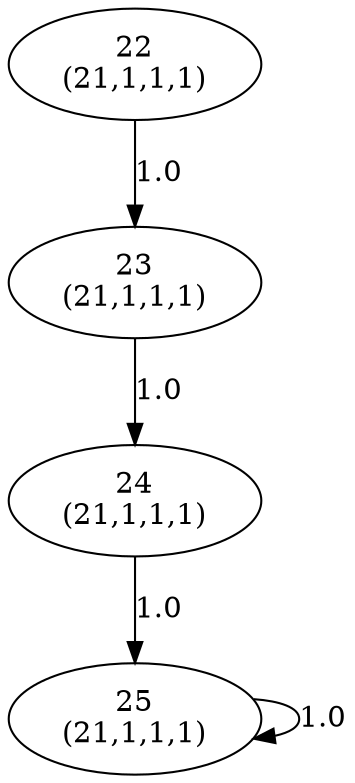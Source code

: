 digraph {
    22 [label="22\n(21,1,1,1)"];
    23 [label="23\n(21,1,1,1)"];
    24 [label="24\n(21,1,1,1)"];
    25 [label="25\n(21,1,1,1)"];
    22 -> 23 [label="1.0"];
    23 -> 24 [label="1.0"];
    24 -> 25 [label="1.0"];
    25 -> 25 [label="1.0"];
}
